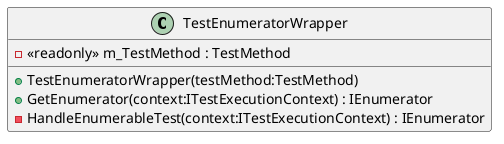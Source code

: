 @startuml
class TestEnumeratorWrapper {
    - <<readonly>> m_TestMethod : TestMethod
    + TestEnumeratorWrapper(testMethod:TestMethod)
    + GetEnumerator(context:ITestExecutionContext) : IEnumerator
    - HandleEnumerableTest(context:ITestExecutionContext) : IEnumerator
}
@enduml
